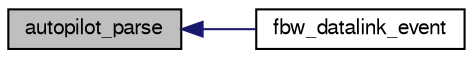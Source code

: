 digraph "autopilot_parse"
{
  edge [fontname="FreeSans",fontsize="10",labelfontname="FreeSans",labelfontsize="10"];
  node [fontname="FreeSans",fontsize="10",shape=record];
  rankdir="LR";
  Node1 [label="autopilot_parse",height=0.2,width=0.4,color="black", fillcolor="grey75", style="filled", fontcolor="black"];
  Node1 -> Node2 [dir="back",color="midnightblue",fontsize="10",style="solid",fontname="FreeSans"];
  Node2 [label="fbw_datalink_event",height=0.2,width=0.4,color="black", fillcolor="white", style="filled",URL="$fbw__datalink_8h.html#a49d34d32607e548c30d7052f0f9282c7"];
}
